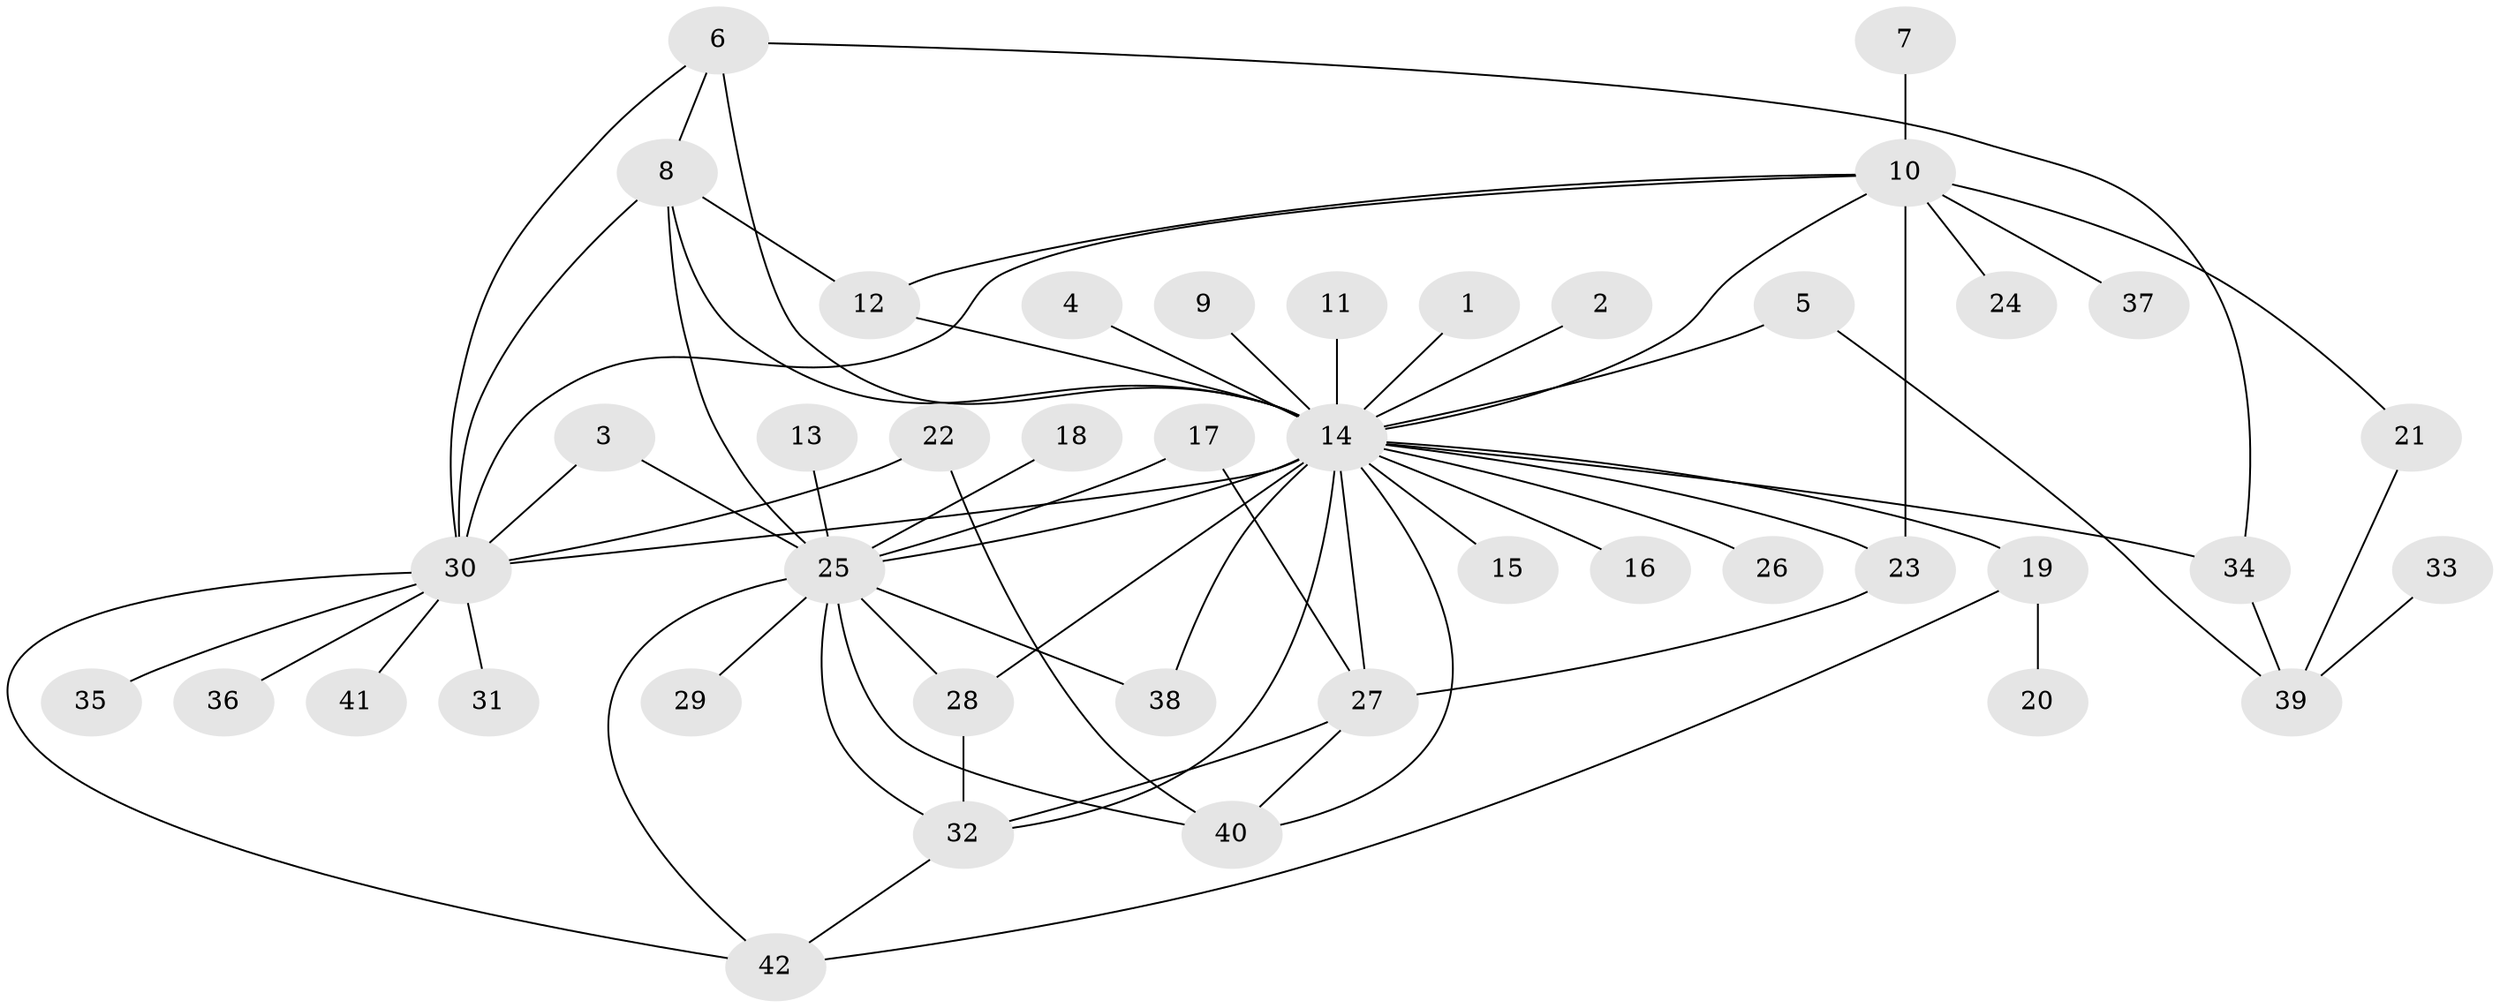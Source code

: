 // original degree distribution, {4: 0.07142857142857142, 8: 0.011904761904761904, 36: 0.011904761904761904, 1: 0.4642857142857143, 3: 0.10714285714285714, 6: 0.03571428571428571, 2: 0.23809523809523808, 12: 0.023809523809523808, 5: 0.023809523809523808, 14: 0.011904761904761904}
// Generated by graph-tools (version 1.1) at 2025/01/03/09/25 03:01:51]
// undirected, 42 vertices, 66 edges
graph export_dot {
graph [start="1"]
  node [color=gray90,style=filled];
  1;
  2;
  3;
  4;
  5;
  6;
  7;
  8;
  9;
  10;
  11;
  12;
  13;
  14;
  15;
  16;
  17;
  18;
  19;
  20;
  21;
  22;
  23;
  24;
  25;
  26;
  27;
  28;
  29;
  30;
  31;
  32;
  33;
  34;
  35;
  36;
  37;
  38;
  39;
  40;
  41;
  42;
  1 -- 14 [weight=1.0];
  2 -- 14 [weight=1.0];
  3 -- 25 [weight=1.0];
  3 -- 30 [weight=1.0];
  4 -- 14 [weight=1.0];
  5 -- 14 [weight=1.0];
  5 -- 39 [weight=1.0];
  6 -- 8 [weight=1.0];
  6 -- 14 [weight=1.0];
  6 -- 30 [weight=1.0];
  6 -- 34 [weight=1.0];
  7 -- 10 [weight=1.0];
  8 -- 12 [weight=1.0];
  8 -- 14 [weight=1.0];
  8 -- 25 [weight=1.0];
  8 -- 30 [weight=1.0];
  9 -- 14 [weight=1.0];
  10 -- 12 [weight=1.0];
  10 -- 14 [weight=1.0];
  10 -- 21 [weight=1.0];
  10 -- 23 [weight=1.0];
  10 -- 24 [weight=1.0];
  10 -- 30 [weight=1.0];
  10 -- 37 [weight=1.0];
  11 -- 14 [weight=1.0];
  12 -- 14 [weight=3.0];
  13 -- 25 [weight=1.0];
  14 -- 15 [weight=1.0];
  14 -- 16 [weight=1.0];
  14 -- 19 [weight=1.0];
  14 -- 23 [weight=2.0];
  14 -- 25 [weight=1.0];
  14 -- 26 [weight=1.0];
  14 -- 27 [weight=2.0];
  14 -- 28 [weight=3.0];
  14 -- 30 [weight=2.0];
  14 -- 32 [weight=1.0];
  14 -- 34 [weight=2.0];
  14 -- 38 [weight=2.0];
  14 -- 40 [weight=1.0];
  17 -- 25 [weight=1.0];
  17 -- 27 [weight=1.0];
  18 -- 25 [weight=1.0];
  19 -- 20 [weight=1.0];
  19 -- 42 [weight=1.0];
  21 -- 39 [weight=1.0];
  22 -- 30 [weight=1.0];
  22 -- 40 [weight=1.0];
  23 -- 27 [weight=1.0];
  25 -- 28 [weight=1.0];
  25 -- 29 [weight=1.0];
  25 -- 32 [weight=1.0];
  25 -- 38 [weight=1.0];
  25 -- 40 [weight=1.0];
  25 -- 42 [weight=1.0];
  27 -- 32 [weight=1.0];
  27 -- 40 [weight=1.0];
  28 -- 32 [weight=1.0];
  30 -- 31 [weight=1.0];
  30 -- 35 [weight=1.0];
  30 -- 36 [weight=1.0];
  30 -- 41 [weight=1.0];
  30 -- 42 [weight=1.0];
  32 -- 42 [weight=1.0];
  33 -- 39 [weight=1.0];
  34 -- 39 [weight=1.0];
}
